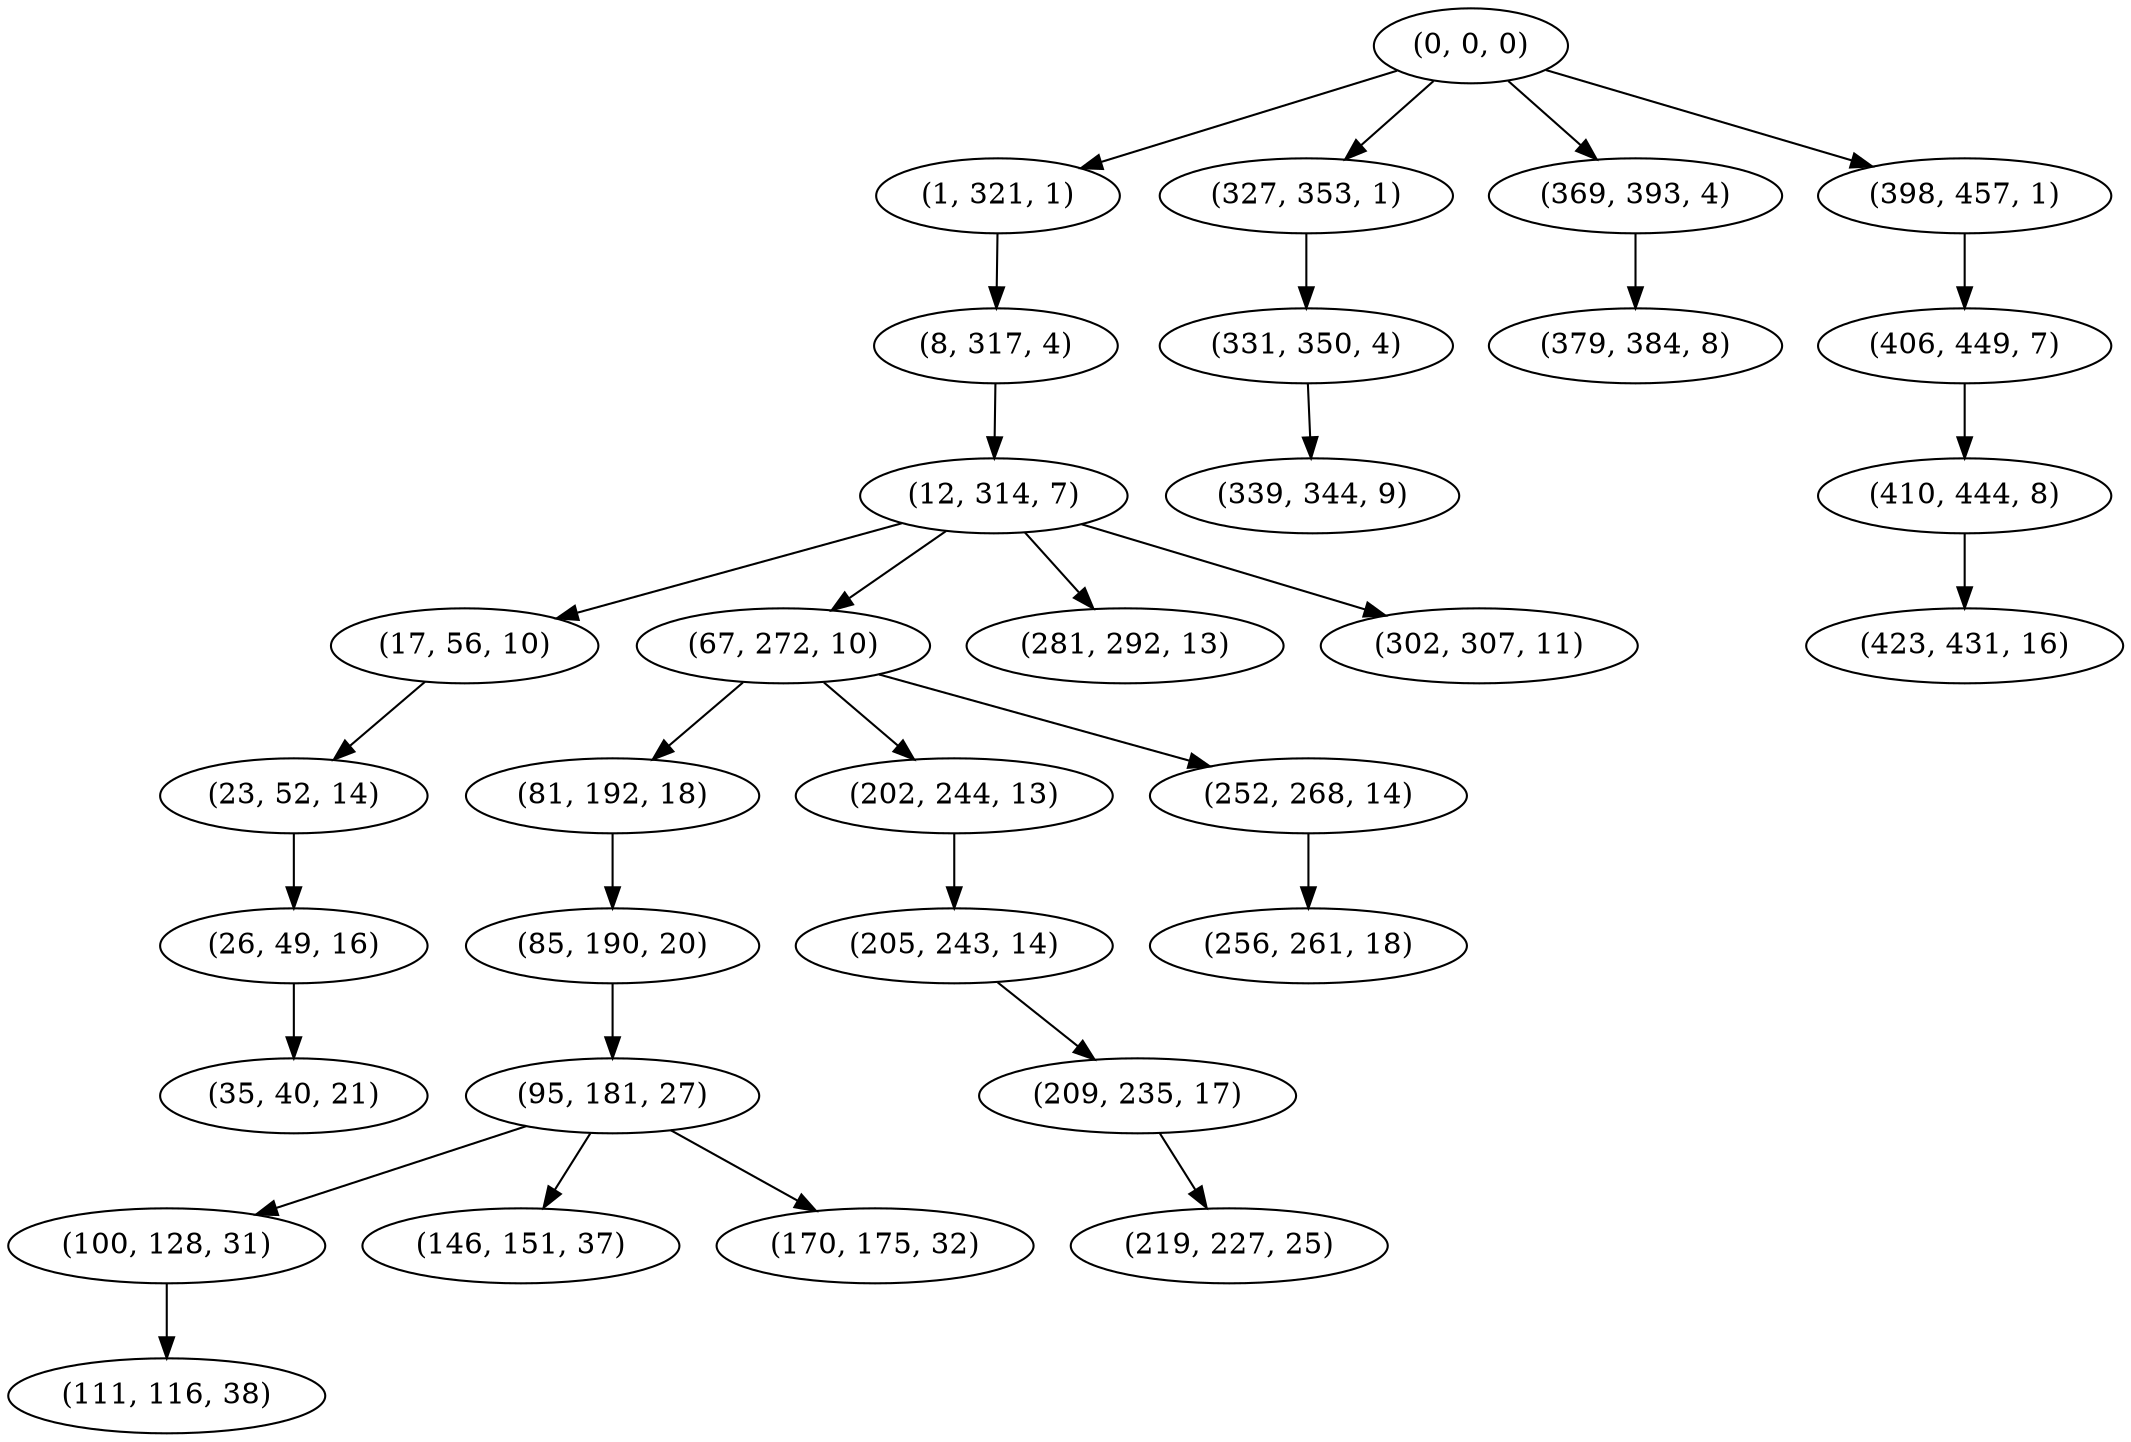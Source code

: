 digraph tree {
    "(0, 0, 0)";
    "(1, 321, 1)";
    "(8, 317, 4)";
    "(12, 314, 7)";
    "(17, 56, 10)";
    "(23, 52, 14)";
    "(26, 49, 16)";
    "(35, 40, 21)";
    "(67, 272, 10)";
    "(81, 192, 18)";
    "(85, 190, 20)";
    "(95, 181, 27)";
    "(100, 128, 31)";
    "(111, 116, 38)";
    "(146, 151, 37)";
    "(170, 175, 32)";
    "(202, 244, 13)";
    "(205, 243, 14)";
    "(209, 235, 17)";
    "(219, 227, 25)";
    "(252, 268, 14)";
    "(256, 261, 18)";
    "(281, 292, 13)";
    "(302, 307, 11)";
    "(327, 353, 1)";
    "(331, 350, 4)";
    "(339, 344, 9)";
    "(369, 393, 4)";
    "(379, 384, 8)";
    "(398, 457, 1)";
    "(406, 449, 7)";
    "(410, 444, 8)";
    "(423, 431, 16)";
    "(0, 0, 0)" -> "(1, 321, 1)";
    "(0, 0, 0)" -> "(327, 353, 1)";
    "(0, 0, 0)" -> "(369, 393, 4)";
    "(0, 0, 0)" -> "(398, 457, 1)";
    "(1, 321, 1)" -> "(8, 317, 4)";
    "(8, 317, 4)" -> "(12, 314, 7)";
    "(12, 314, 7)" -> "(17, 56, 10)";
    "(12, 314, 7)" -> "(67, 272, 10)";
    "(12, 314, 7)" -> "(281, 292, 13)";
    "(12, 314, 7)" -> "(302, 307, 11)";
    "(17, 56, 10)" -> "(23, 52, 14)";
    "(23, 52, 14)" -> "(26, 49, 16)";
    "(26, 49, 16)" -> "(35, 40, 21)";
    "(67, 272, 10)" -> "(81, 192, 18)";
    "(67, 272, 10)" -> "(202, 244, 13)";
    "(67, 272, 10)" -> "(252, 268, 14)";
    "(81, 192, 18)" -> "(85, 190, 20)";
    "(85, 190, 20)" -> "(95, 181, 27)";
    "(95, 181, 27)" -> "(100, 128, 31)";
    "(95, 181, 27)" -> "(146, 151, 37)";
    "(95, 181, 27)" -> "(170, 175, 32)";
    "(100, 128, 31)" -> "(111, 116, 38)";
    "(202, 244, 13)" -> "(205, 243, 14)";
    "(205, 243, 14)" -> "(209, 235, 17)";
    "(209, 235, 17)" -> "(219, 227, 25)";
    "(252, 268, 14)" -> "(256, 261, 18)";
    "(327, 353, 1)" -> "(331, 350, 4)";
    "(331, 350, 4)" -> "(339, 344, 9)";
    "(369, 393, 4)" -> "(379, 384, 8)";
    "(398, 457, 1)" -> "(406, 449, 7)";
    "(406, 449, 7)" -> "(410, 444, 8)";
    "(410, 444, 8)" -> "(423, 431, 16)";
}
